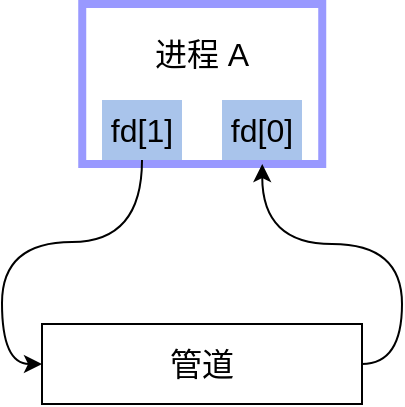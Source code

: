 <mxfile version="20.8.16" type="device"><diagram name="第 1 页" id="b69VgaQWmUoH1IrtqLvU"><mxGraphModel dx="682" dy="427" grid="1" gridSize="10" guides="1" tooltips="1" connect="1" arrows="1" fold="1" page="1" pageScale="1" pageWidth="1169" pageHeight="827" math="0" shadow="0"><root><mxCell id="0"/><mxCell id="1" parent="0"/><mxCell id="Wm2vJFhLx4ynMdGLQFpo-2" value="" style="rounded=0;whiteSpace=wrap;html=1;strokeWidth=4;strokeColor=#9999FF;fontSize=18;" parent="1" vertex="1"><mxGeometry x="420.12" y="240" width="120" height="80" as="geometry"/></mxCell><mxCell id="Wm2vJFhLx4ynMdGLQFpo-4" value="进程 A" style="text;html=1;strokeColor=none;fillColor=none;align=center;verticalAlign=middle;whiteSpace=wrap;rounded=0;fontSize=16;" parent="1" vertex="1"><mxGeometry x="450" y="250" width="60" height="30" as="geometry"/></mxCell><mxCell id="DxX7pI8edE3_yS0iNjrn-2" style="edgeStyle=orthogonalEdgeStyle;rounded=0;orthogonalLoop=1;jettySize=auto;html=1;exitX=0.5;exitY=1;exitDx=0;exitDy=0;entryX=0;entryY=0.5;entryDx=0;entryDy=0;curved=1;" edge="1" parent="1" source="Wm2vJFhLx4ynMdGLQFpo-6" target="DxX7pI8edE3_yS0iNjrn-1"><mxGeometry relative="1" as="geometry"/></mxCell><mxCell id="Wm2vJFhLx4ynMdGLQFpo-6" value="fd[1]" style="rounded=0;whiteSpace=wrap;html=1;strokeColor=none;strokeWidth=1;fontSize=16;fillColor=#A9C4EB;" parent="1" vertex="1"><mxGeometry x="430" y="288" width="40" height="30" as="geometry"/></mxCell><mxCell id="Wm2vJFhLx4ynMdGLQFpo-7" value="fd[0]" style="rounded=0;whiteSpace=wrap;html=1;strokeColor=none;strokeWidth=1;fontSize=16;fillColor=#A9C4EB;" parent="1" vertex="1"><mxGeometry x="490" y="288" width="40" height="30" as="geometry"/></mxCell><mxCell id="DxX7pI8edE3_yS0iNjrn-1" value="管道" style="rounded=0;whiteSpace=wrap;html=1;fontSize=16;" vertex="1" parent="1"><mxGeometry x="400" y="400" width="160" height="40" as="geometry"/></mxCell><mxCell id="DxX7pI8edE3_yS0iNjrn-3" style="edgeStyle=orthogonalEdgeStyle;rounded=0;orthogonalLoop=1;jettySize=auto;html=1;exitX=1;exitY=0.5;exitDx=0;exitDy=0;entryX=0.75;entryY=1;entryDx=0;entryDy=0;curved=1;" edge="1" parent="1" source="DxX7pI8edE3_yS0iNjrn-1" target="Wm2vJFhLx4ynMdGLQFpo-2"><mxGeometry relative="1" as="geometry"/></mxCell></root></mxGraphModel></diagram></mxfile>
